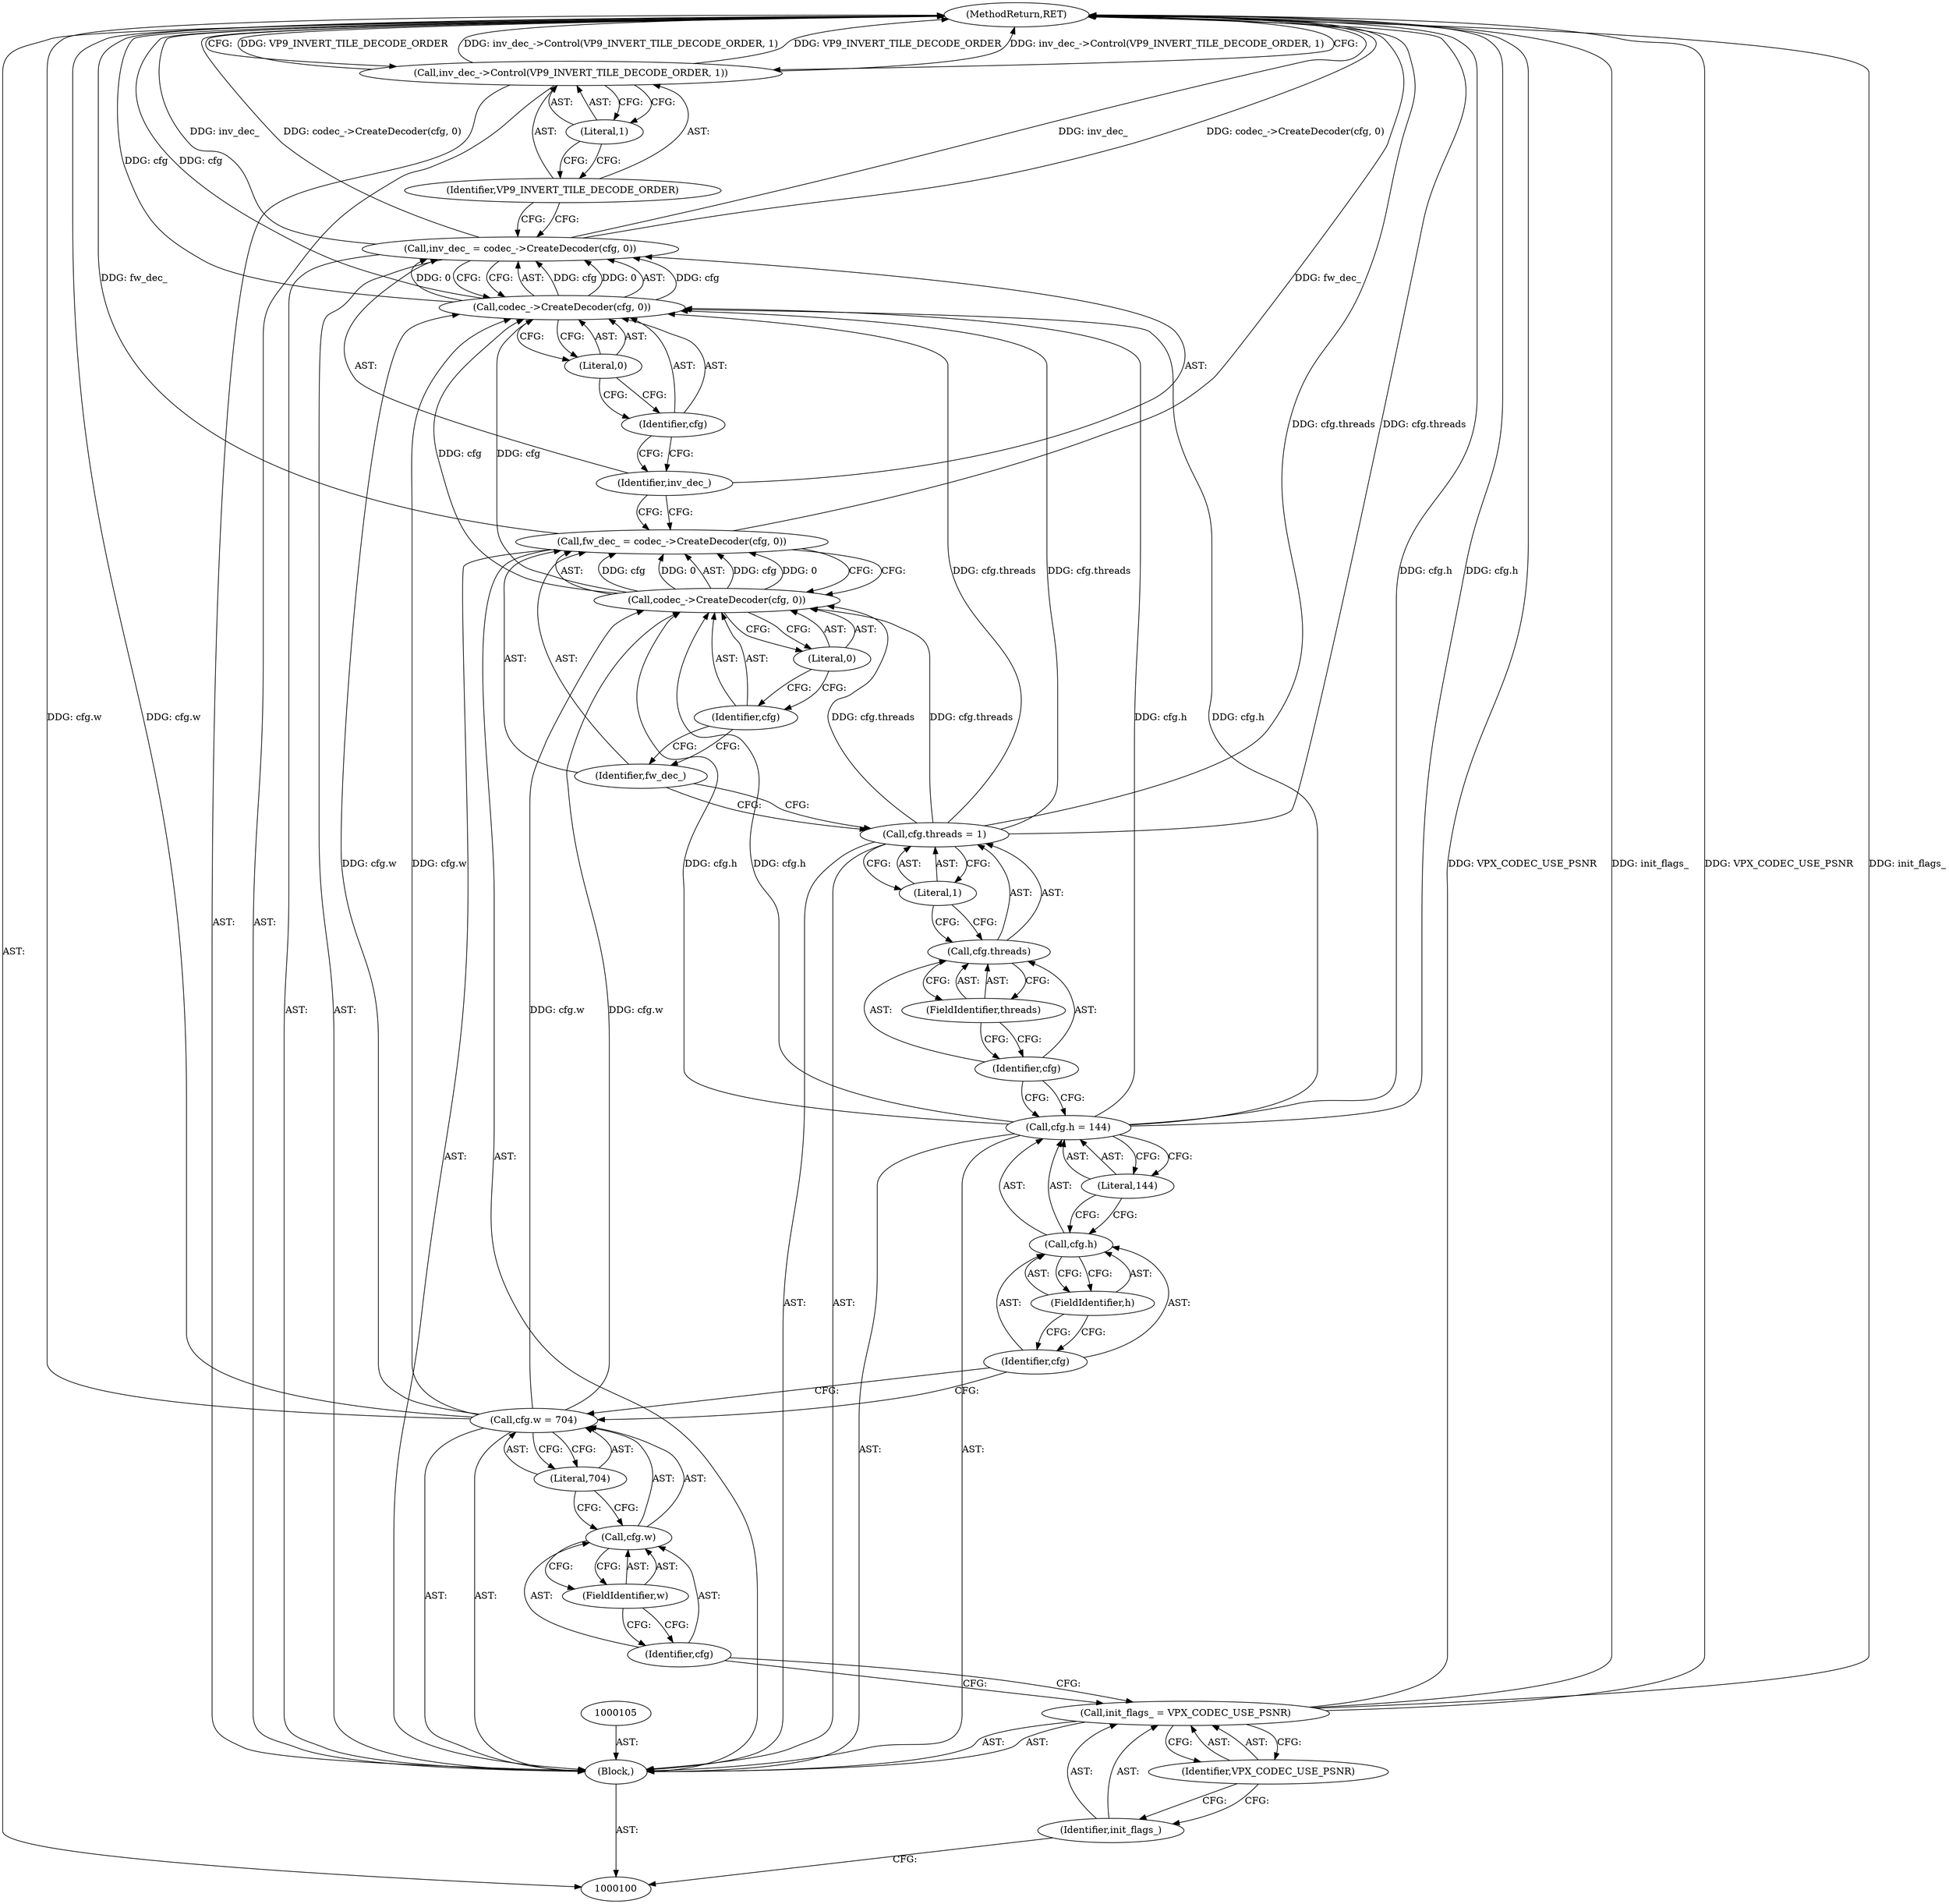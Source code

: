 digraph "1_Android_5a9753fca56f0eeb9f61e342b2fccffc364f9426_109" {
"1000134" [label="(MethodReturn,RET)"];
"1000115" [label="(Literal,144)"];
"1000111" [label="(Call,cfg.h = 144)"];
"1000112" [label="(Call,cfg.h)"];
"1000113" [label="(Identifier,cfg)"];
"1000114" [label="(FieldIdentifier,h)"];
"1000120" [label="(Literal,1)"];
"1000116" [label="(Call,cfg.threads = 1)"];
"1000117" [label="(Call,cfg.threads)"];
"1000118" [label="(Identifier,cfg)"];
"1000119" [label="(FieldIdentifier,threads)"];
"1000123" [label="(Call,codec_->CreateDecoder(cfg, 0))"];
"1000124" [label="(Identifier,cfg)"];
"1000121" [label="(Call,fw_dec_ = codec_->CreateDecoder(cfg, 0))"];
"1000122" [label="(Identifier,fw_dec_)"];
"1000125" [label="(Literal,0)"];
"1000128" [label="(Call,codec_->CreateDecoder(cfg, 0))"];
"1000129" [label="(Identifier,cfg)"];
"1000126" [label="(Call,inv_dec_ = codec_->CreateDecoder(cfg, 0))"];
"1000127" [label="(Identifier,inv_dec_)"];
"1000130" [label="(Literal,0)"];
"1000132" [label="(Identifier,VP9_INVERT_TILE_DECODE_ORDER)"];
"1000131" [label="(Call,inv_dec_->Control(VP9_INVERT_TILE_DECODE_ORDER, 1))"];
"1000133" [label="(Literal,1)"];
"1000101" [label="(Block,)"];
"1000104" [label="(Identifier,VPX_CODEC_USE_PSNR)"];
"1000102" [label="(Call,init_flags_ = VPX_CODEC_USE_PSNR)"];
"1000103" [label="(Identifier,init_flags_)"];
"1000110" [label="(Literal,704)"];
"1000106" [label="(Call,cfg.w = 704)"];
"1000107" [label="(Call,cfg.w)"];
"1000108" [label="(Identifier,cfg)"];
"1000109" [label="(FieldIdentifier,w)"];
"1000134" -> "1000100"  [label="AST: "];
"1000134" -> "1000131"  [label="CFG: "];
"1000116" -> "1000134"  [label="DDG: cfg.threads"];
"1000106" -> "1000134"  [label="DDG: cfg.w"];
"1000102" -> "1000134"  [label="DDG: VPX_CODEC_USE_PSNR"];
"1000102" -> "1000134"  [label="DDG: init_flags_"];
"1000131" -> "1000134"  [label="DDG: VP9_INVERT_TILE_DECODE_ORDER"];
"1000131" -> "1000134"  [label="DDG: inv_dec_->Control(VP9_INVERT_TILE_DECODE_ORDER, 1)"];
"1000126" -> "1000134"  [label="DDG: inv_dec_"];
"1000126" -> "1000134"  [label="DDG: codec_->CreateDecoder(cfg, 0)"];
"1000121" -> "1000134"  [label="DDG: fw_dec_"];
"1000128" -> "1000134"  [label="DDG: cfg"];
"1000111" -> "1000134"  [label="DDG: cfg.h"];
"1000115" -> "1000111"  [label="AST: "];
"1000115" -> "1000112"  [label="CFG: "];
"1000111" -> "1000115"  [label="CFG: "];
"1000111" -> "1000101"  [label="AST: "];
"1000111" -> "1000115"  [label="CFG: "];
"1000112" -> "1000111"  [label="AST: "];
"1000115" -> "1000111"  [label="AST: "];
"1000118" -> "1000111"  [label="CFG: "];
"1000111" -> "1000134"  [label="DDG: cfg.h"];
"1000111" -> "1000123"  [label="DDG: cfg.h"];
"1000111" -> "1000128"  [label="DDG: cfg.h"];
"1000112" -> "1000111"  [label="AST: "];
"1000112" -> "1000114"  [label="CFG: "];
"1000113" -> "1000112"  [label="AST: "];
"1000114" -> "1000112"  [label="AST: "];
"1000115" -> "1000112"  [label="CFG: "];
"1000113" -> "1000112"  [label="AST: "];
"1000113" -> "1000106"  [label="CFG: "];
"1000114" -> "1000113"  [label="CFG: "];
"1000114" -> "1000112"  [label="AST: "];
"1000114" -> "1000113"  [label="CFG: "];
"1000112" -> "1000114"  [label="CFG: "];
"1000120" -> "1000116"  [label="AST: "];
"1000120" -> "1000117"  [label="CFG: "];
"1000116" -> "1000120"  [label="CFG: "];
"1000116" -> "1000101"  [label="AST: "];
"1000116" -> "1000120"  [label="CFG: "];
"1000117" -> "1000116"  [label="AST: "];
"1000120" -> "1000116"  [label="AST: "];
"1000122" -> "1000116"  [label="CFG: "];
"1000116" -> "1000134"  [label="DDG: cfg.threads"];
"1000116" -> "1000123"  [label="DDG: cfg.threads"];
"1000116" -> "1000128"  [label="DDG: cfg.threads"];
"1000117" -> "1000116"  [label="AST: "];
"1000117" -> "1000119"  [label="CFG: "];
"1000118" -> "1000117"  [label="AST: "];
"1000119" -> "1000117"  [label="AST: "];
"1000120" -> "1000117"  [label="CFG: "];
"1000118" -> "1000117"  [label="AST: "];
"1000118" -> "1000111"  [label="CFG: "];
"1000119" -> "1000118"  [label="CFG: "];
"1000119" -> "1000117"  [label="AST: "];
"1000119" -> "1000118"  [label="CFG: "];
"1000117" -> "1000119"  [label="CFG: "];
"1000123" -> "1000121"  [label="AST: "];
"1000123" -> "1000125"  [label="CFG: "];
"1000124" -> "1000123"  [label="AST: "];
"1000125" -> "1000123"  [label="AST: "];
"1000121" -> "1000123"  [label="CFG: "];
"1000123" -> "1000121"  [label="DDG: cfg"];
"1000123" -> "1000121"  [label="DDG: 0"];
"1000116" -> "1000123"  [label="DDG: cfg.threads"];
"1000106" -> "1000123"  [label="DDG: cfg.w"];
"1000111" -> "1000123"  [label="DDG: cfg.h"];
"1000123" -> "1000128"  [label="DDG: cfg"];
"1000124" -> "1000123"  [label="AST: "];
"1000124" -> "1000122"  [label="CFG: "];
"1000125" -> "1000124"  [label="CFG: "];
"1000121" -> "1000101"  [label="AST: "];
"1000121" -> "1000123"  [label="CFG: "];
"1000122" -> "1000121"  [label="AST: "];
"1000123" -> "1000121"  [label="AST: "];
"1000127" -> "1000121"  [label="CFG: "];
"1000121" -> "1000134"  [label="DDG: fw_dec_"];
"1000123" -> "1000121"  [label="DDG: cfg"];
"1000123" -> "1000121"  [label="DDG: 0"];
"1000122" -> "1000121"  [label="AST: "];
"1000122" -> "1000116"  [label="CFG: "];
"1000124" -> "1000122"  [label="CFG: "];
"1000125" -> "1000123"  [label="AST: "];
"1000125" -> "1000124"  [label="CFG: "];
"1000123" -> "1000125"  [label="CFG: "];
"1000128" -> "1000126"  [label="AST: "];
"1000128" -> "1000130"  [label="CFG: "];
"1000129" -> "1000128"  [label="AST: "];
"1000130" -> "1000128"  [label="AST: "];
"1000126" -> "1000128"  [label="CFG: "];
"1000128" -> "1000134"  [label="DDG: cfg"];
"1000128" -> "1000126"  [label="DDG: cfg"];
"1000128" -> "1000126"  [label="DDG: 0"];
"1000116" -> "1000128"  [label="DDG: cfg.threads"];
"1000106" -> "1000128"  [label="DDG: cfg.w"];
"1000111" -> "1000128"  [label="DDG: cfg.h"];
"1000123" -> "1000128"  [label="DDG: cfg"];
"1000129" -> "1000128"  [label="AST: "];
"1000129" -> "1000127"  [label="CFG: "];
"1000130" -> "1000129"  [label="CFG: "];
"1000126" -> "1000101"  [label="AST: "];
"1000126" -> "1000128"  [label="CFG: "];
"1000127" -> "1000126"  [label="AST: "];
"1000128" -> "1000126"  [label="AST: "];
"1000132" -> "1000126"  [label="CFG: "];
"1000126" -> "1000134"  [label="DDG: inv_dec_"];
"1000126" -> "1000134"  [label="DDG: codec_->CreateDecoder(cfg, 0)"];
"1000128" -> "1000126"  [label="DDG: cfg"];
"1000128" -> "1000126"  [label="DDG: 0"];
"1000127" -> "1000126"  [label="AST: "];
"1000127" -> "1000121"  [label="CFG: "];
"1000129" -> "1000127"  [label="CFG: "];
"1000130" -> "1000128"  [label="AST: "];
"1000130" -> "1000129"  [label="CFG: "];
"1000128" -> "1000130"  [label="CFG: "];
"1000132" -> "1000131"  [label="AST: "];
"1000132" -> "1000126"  [label="CFG: "];
"1000133" -> "1000132"  [label="CFG: "];
"1000131" -> "1000101"  [label="AST: "];
"1000131" -> "1000133"  [label="CFG: "];
"1000132" -> "1000131"  [label="AST: "];
"1000133" -> "1000131"  [label="AST: "];
"1000134" -> "1000131"  [label="CFG: "];
"1000131" -> "1000134"  [label="DDG: VP9_INVERT_TILE_DECODE_ORDER"];
"1000131" -> "1000134"  [label="DDG: inv_dec_->Control(VP9_INVERT_TILE_DECODE_ORDER, 1)"];
"1000133" -> "1000131"  [label="AST: "];
"1000133" -> "1000132"  [label="CFG: "];
"1000131" -> "1000133"  [label="CFG: "];
"1000101" -> "1000100"  [label="AST: "];
"1000102" -> "1000101"  [label="AST: "];
"1000105" -> "1000101"  [label="AST: "];
"1000106" -> "1000101"  [label="AST: "];
"1000111" -> "1000101"  [label="AST: "];
"1000116" -> "1000101"  [label="AST: "];
"1000121" -> "1000101"  [label="AST: "];
"1000126" -> "1000101"  [label="AST: "];
"1000131" -> "1000101"  [label="AST: "];
"1000104" -> "1000102"  [label="AST: "];
"1000104" -> "1000103"  [label="CFG: "];
"1000102" -> "1000104"  [label="CFG: "];
"1000102" -> "1000101"  [label="AST: "];
"1000102" -> "1000104"  [label="CFG: "];
"1000103" -> "1000102"  [label="AST: "];
"1000104" -> "1000102"  [label="AST: "];
"1000108" -> "1000102"  [label="CFG: "];
"1000102" -> "1000134"  [label="DDG: VPX_CODEC_USE_PSNR"];
"1000102" -> "1000134"  [label="DDG: init_flags_"];
"1000103" -> "1000102"  [label="AST: "];
"1000103" -> "1000100"  [label="CFG: "];
"1000104" -> "1000103"  [label="CFG: "];
"1000110" -> "1000106"  [label="AST: "];
"1000110" -> "1000107"  [label="CFG: "];
"1000106" -> "1000110"  [label="CFG: "];
"1000106" -> "1000101"  [label="AST: "];
"1000106" -> "1000110"  [label="CFG: "];
"1000107" -> "1000106"  [label="AST: "];
"1000110" -> "1000106"  [label="AST: "];
"1000113" -> "1000106"  [label="CFG: "];
"1000106" -> "1000134"  [label="DDG: cfg.w"];
"1000106" -> "1000123"  [label="DDG: cfg.w"];
"1000106" -> "1000128"  [label="DDG: cfg.w"];
"1000107" -> "1000106"  [label="AST: "];
"1000107" -> "1000109"  [label="CFG: "];
"1000108" -> "1000107"  [label="AST: "];
"1000109" -> "1000107"  [label="AST: "];
"1000110" -> "1000107"  [label="CFG: "];
"1000108" -> "1000107"  [label="AST: "];
"1000108" -> "1000102"  [label="CFG: "];
"1000109" -> "1000108"  [label="CFG: "];
"1000109" -> "1000107"  [label="AST: "];
"1000109" -> "1000108"  [label="CFG: "];
"1000107" -> "1000109"  [label="CFG: "];
}
